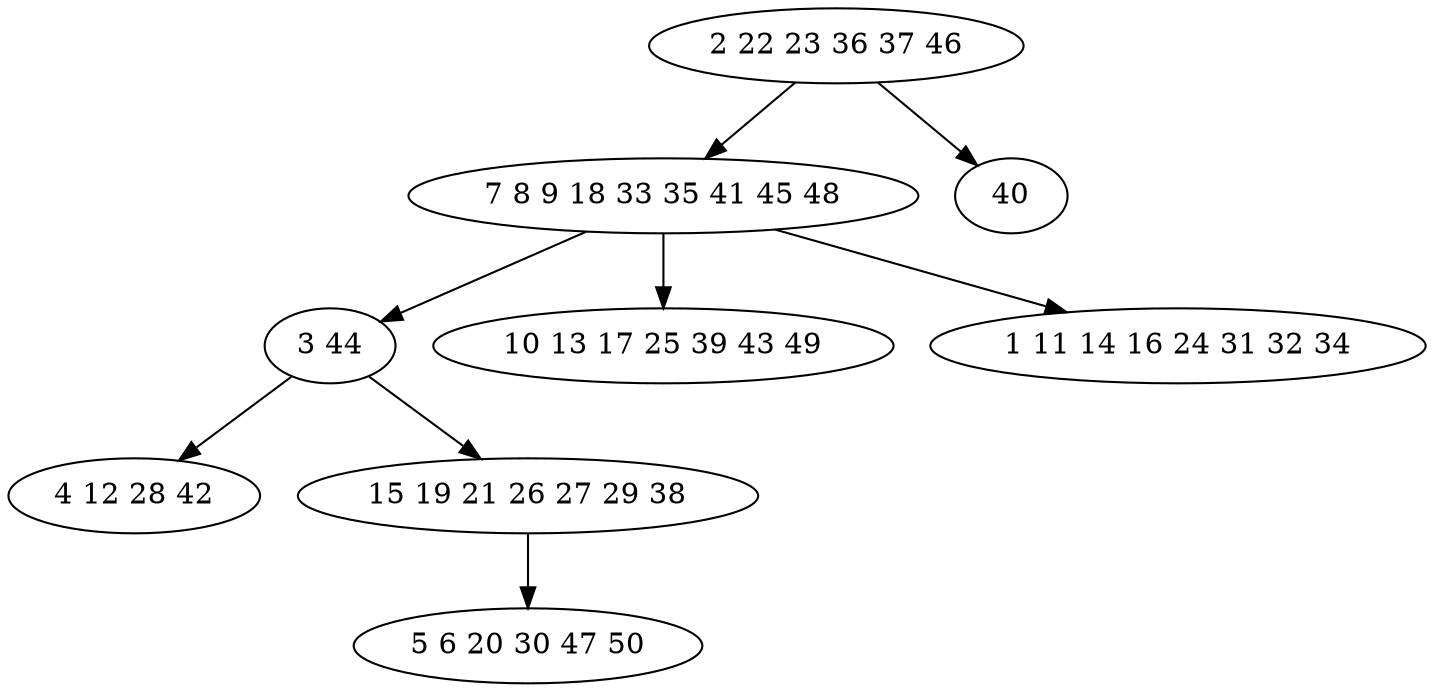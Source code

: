 digraph true_tree {
	"0" -> "1"
	"1" -> "2"
	"2" -> "3"
	"1" -> "4"
	"0" -> "5"
	"2" -> "6"
	"1" -> "7"
	"6" -> "8"
	"0" [label="2 22 23 36 37 46"];
	"1" [label="7 8 9 18 33 35 41 45 48"];
	"2" [label="3 44"];
	"3" [label="4 12 28 42"];
	"4" [label="10 13 17 25 39 43 49"];
	"5" [label="40"];
	"6" [label="15 19 21 26 27 29 38"];
	"7" [label="1 11 14 16 24 31 32 34"];
	"8" [label="5 6 20 30 47 50"];
}
